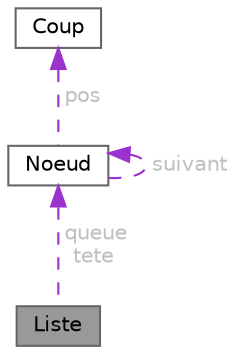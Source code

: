 digraph "Liste"
{
 // LATEX_PDF_SIZE
  bgcolor="transparent";
  edge [fontname=Helvetica,fontsize=10,labelfontname=Helvetica,labelfontsize=10];
  node [fontname=Helvetica,fontsize=10,shape=box,height=0.2,width=0.4];
  Node1 [id="Node000001",label="Liste",height=0.2,width=0.4,color="gray40", fillcolor="grey60", style="filled", fontcolor="black",tooltip="Représente une liste chaînée."];
  Node2 -> Node1 [id="edge1_Node000001_Node000002",dir="back",color="darkorchid3",style="dashed",tooltip=" ",label=" queue\ntete",fontcolor="grey" ];
  Node2 [id="Node000002",label="Noeud",height=0.2,width=0.4,color="gray40", fillcolor="white", style="filled",URL="$structNoeud.html",tooltip="Maillon d'une liste chaînée."];
  Node3 -> Node2 [id="edge2_Node000002_Node000003",dir="back",color="darkorchid3",style="dashed",tooltip=" ",label=" pos",fontcolor="grey" ];
  Node3 [id="Node000003",label="Coup",height=0.2,width=0.4,color="gray40", fillcolor="white", style="filled",URL="$structCoup.html",tooltip="Représente un mouvement ou une action du robot."];
  Node2 -> Node2 [id="edge3_Node000002_Node000002",dir="back",color="darkorchid3",style="dashed",tooltip=" ",label=" suivant",fontcolor="grey" ];
}
